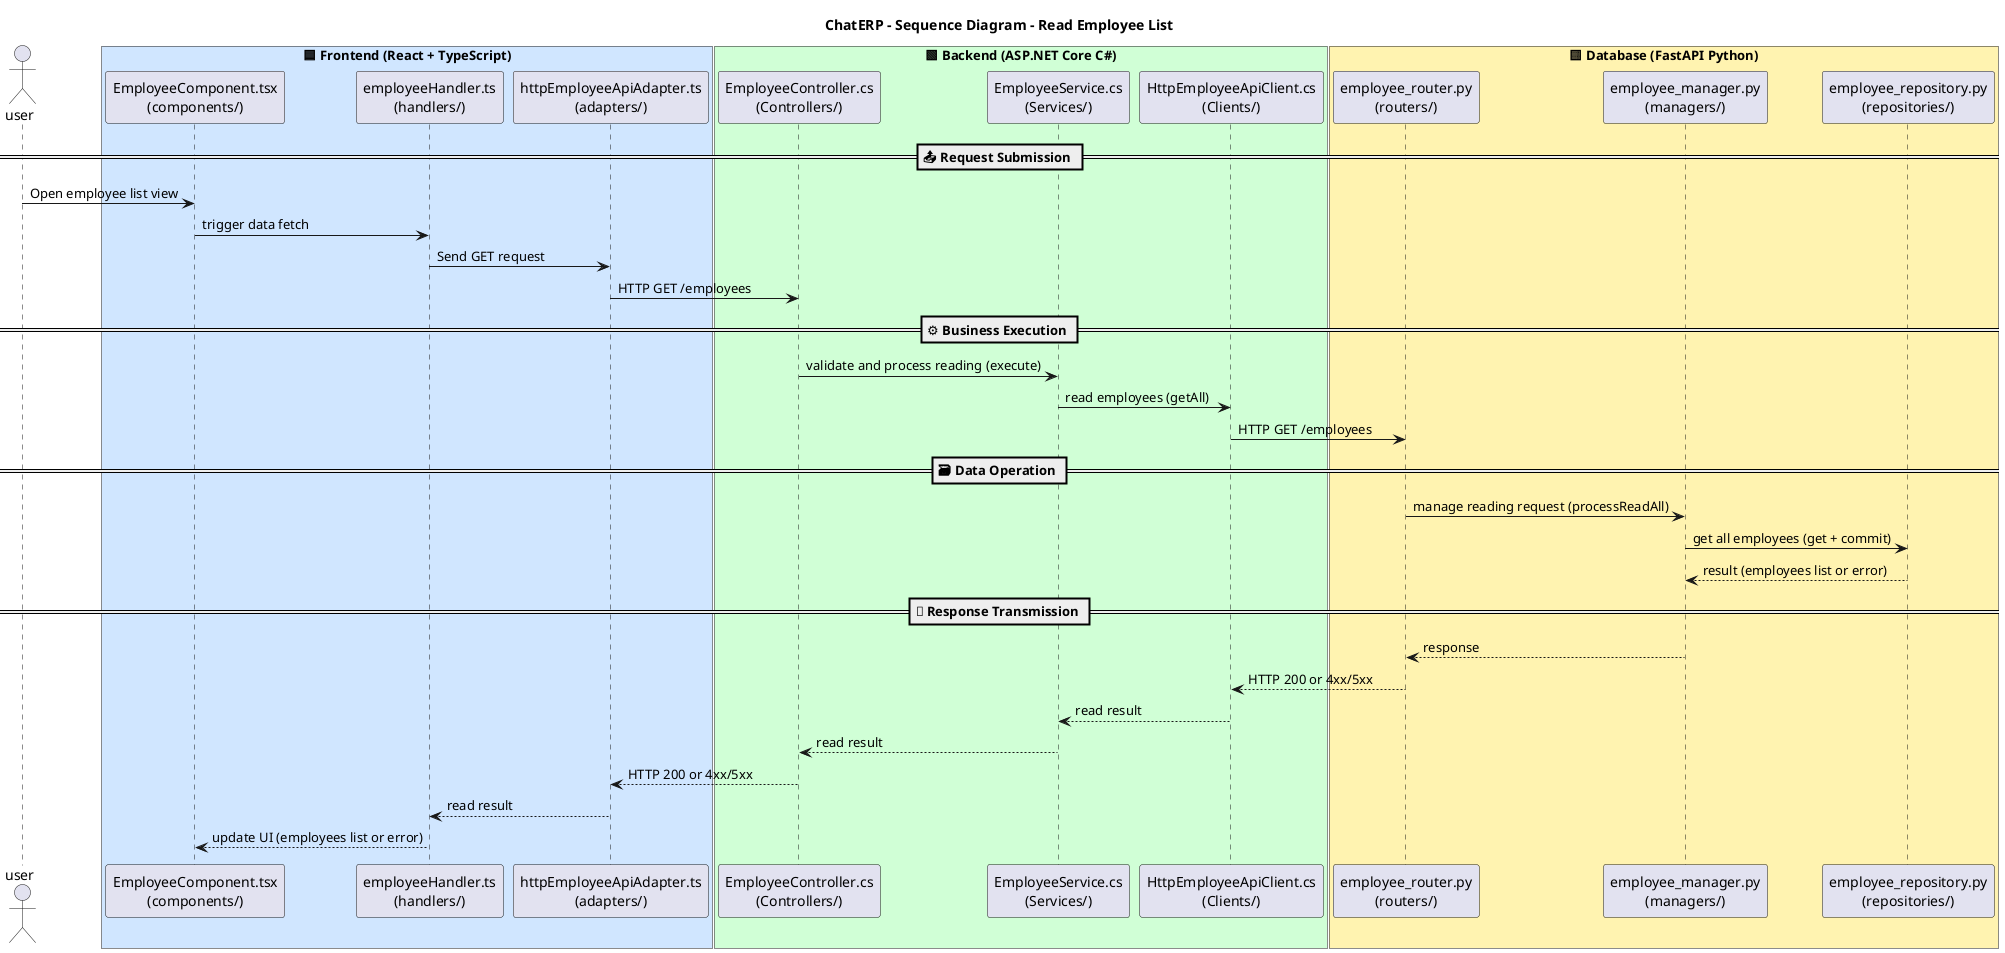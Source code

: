 ﻿@startuml SequenceDiagram - UCS-UC-02a — Consulter la liste d’employés

title ChatERP – Sequence Diagram – Read Employee List

actor user

box "🟦 Frontend (React + TypeScript)" #D0E6FF
  participant "EmployeeComponent.tsx\n(components/)" as employeeComponent
  participant "employeeHandler.ts\n(handlers/)" as employeeHandler
  participant "httpEmployeeApiAdapter.ts\n(adapters/)" as employeeAdapter
end box

box "🟩 Backend (ASP.NET Core C#)" #D0FFD6
  participant "EmployeeController.cs\n(Controllers/)" as controller
  participant "EmployeeService.cs\n(Services/)" as service
  participant "HttpEmployeeApiClient.cs\n(Clients/)" as repositoryClient
end box

box "🟨 Database (FastAPI Python)" #FFF3B0
  participant "employee_router.py\n(routers/)" as router
  participant "employee_manager.py\n(managers/)" as manager
  participant "employee_repository.py\n(repositories/)" as repository
end box

== 📤 Request Submission ==
user -> employeeComponent: Open employee list view
employeeComponent -> employeeHandler: trigger data fetch
employeeHandler -> employeeAdapter: Send GET request
employeeAdapter -> controller: HTTP GET /employees

== ⚙️ Business Execution ==  
controller -> service: validate and process reading (execute)  
service -> repositoryClient: read employees (getAll)
repositoryClient -> router: HTTP GET /employees    

== 🗃️ Data Operation ==  
router -> manager: manage reading request (processReadAll)  
manager -> repository: get all employees (get + commit)  
repository --> manager: result (employees list or error)  

== 📩 Response Transmission ==  
manager --> router: response  
router --> repositoryClient: HTTP 200 or 4xx/5xx
repositoryClient --> service: read result  
service --> controller: read result  
controller --> employeeAdapter: HTTP 200 or 4xx/5xx
employeeAdapter --> employeeHandler: read result  
employeeHandler --> employeeComponent: update UI (employees list or error)

@enduml

